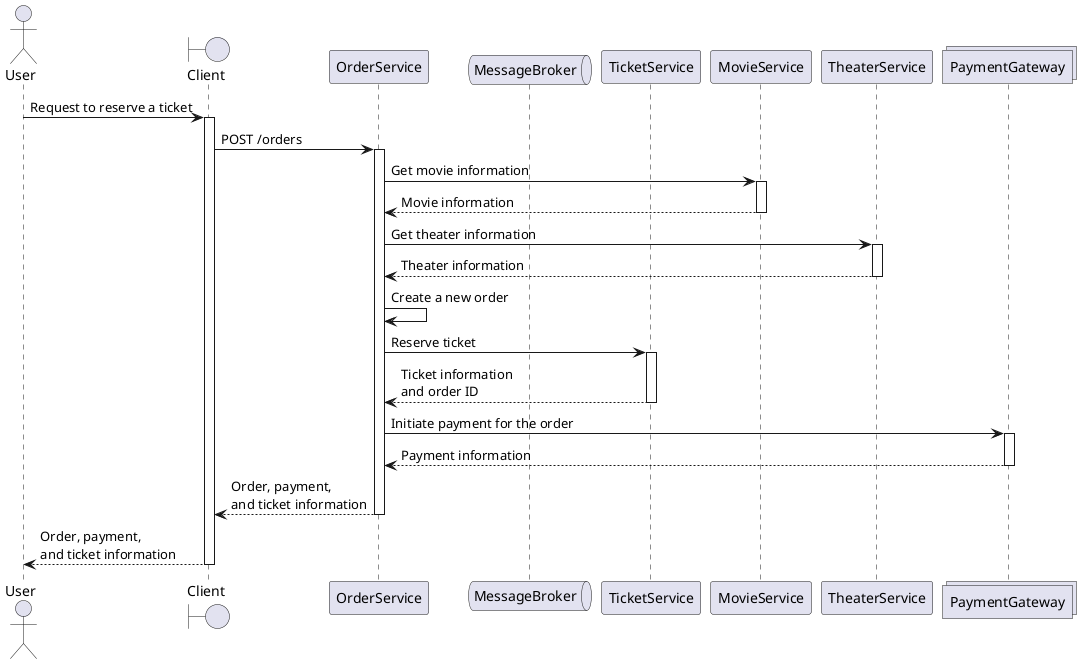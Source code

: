 @startuml ticket reservation sequence diagram

actor User
boundary Client
participant OrderService
queue MessageBroker
participant TicketService
participant MovieService
participant TheaterService
collections PaymentGateway

User -> Client ++: Request to reserve a ticket
Client -> OrderService ++: POST /orders
OrderService -> MovieService ++: Get movie information
return Movie information
OrderService -> TheaterService ++: Get theater information
return Theater information
OrderService -> OrderService : Create a new order
OrderService -> TicketService ++: Reserve ticket
return Ticket information\nand order ID
OrderService -> PaymentGateway ++: Initiate payment for the order
return Payment information
return Order, payment,\nand ticket information
return Order, payment,\nand ticket information

@enduml
